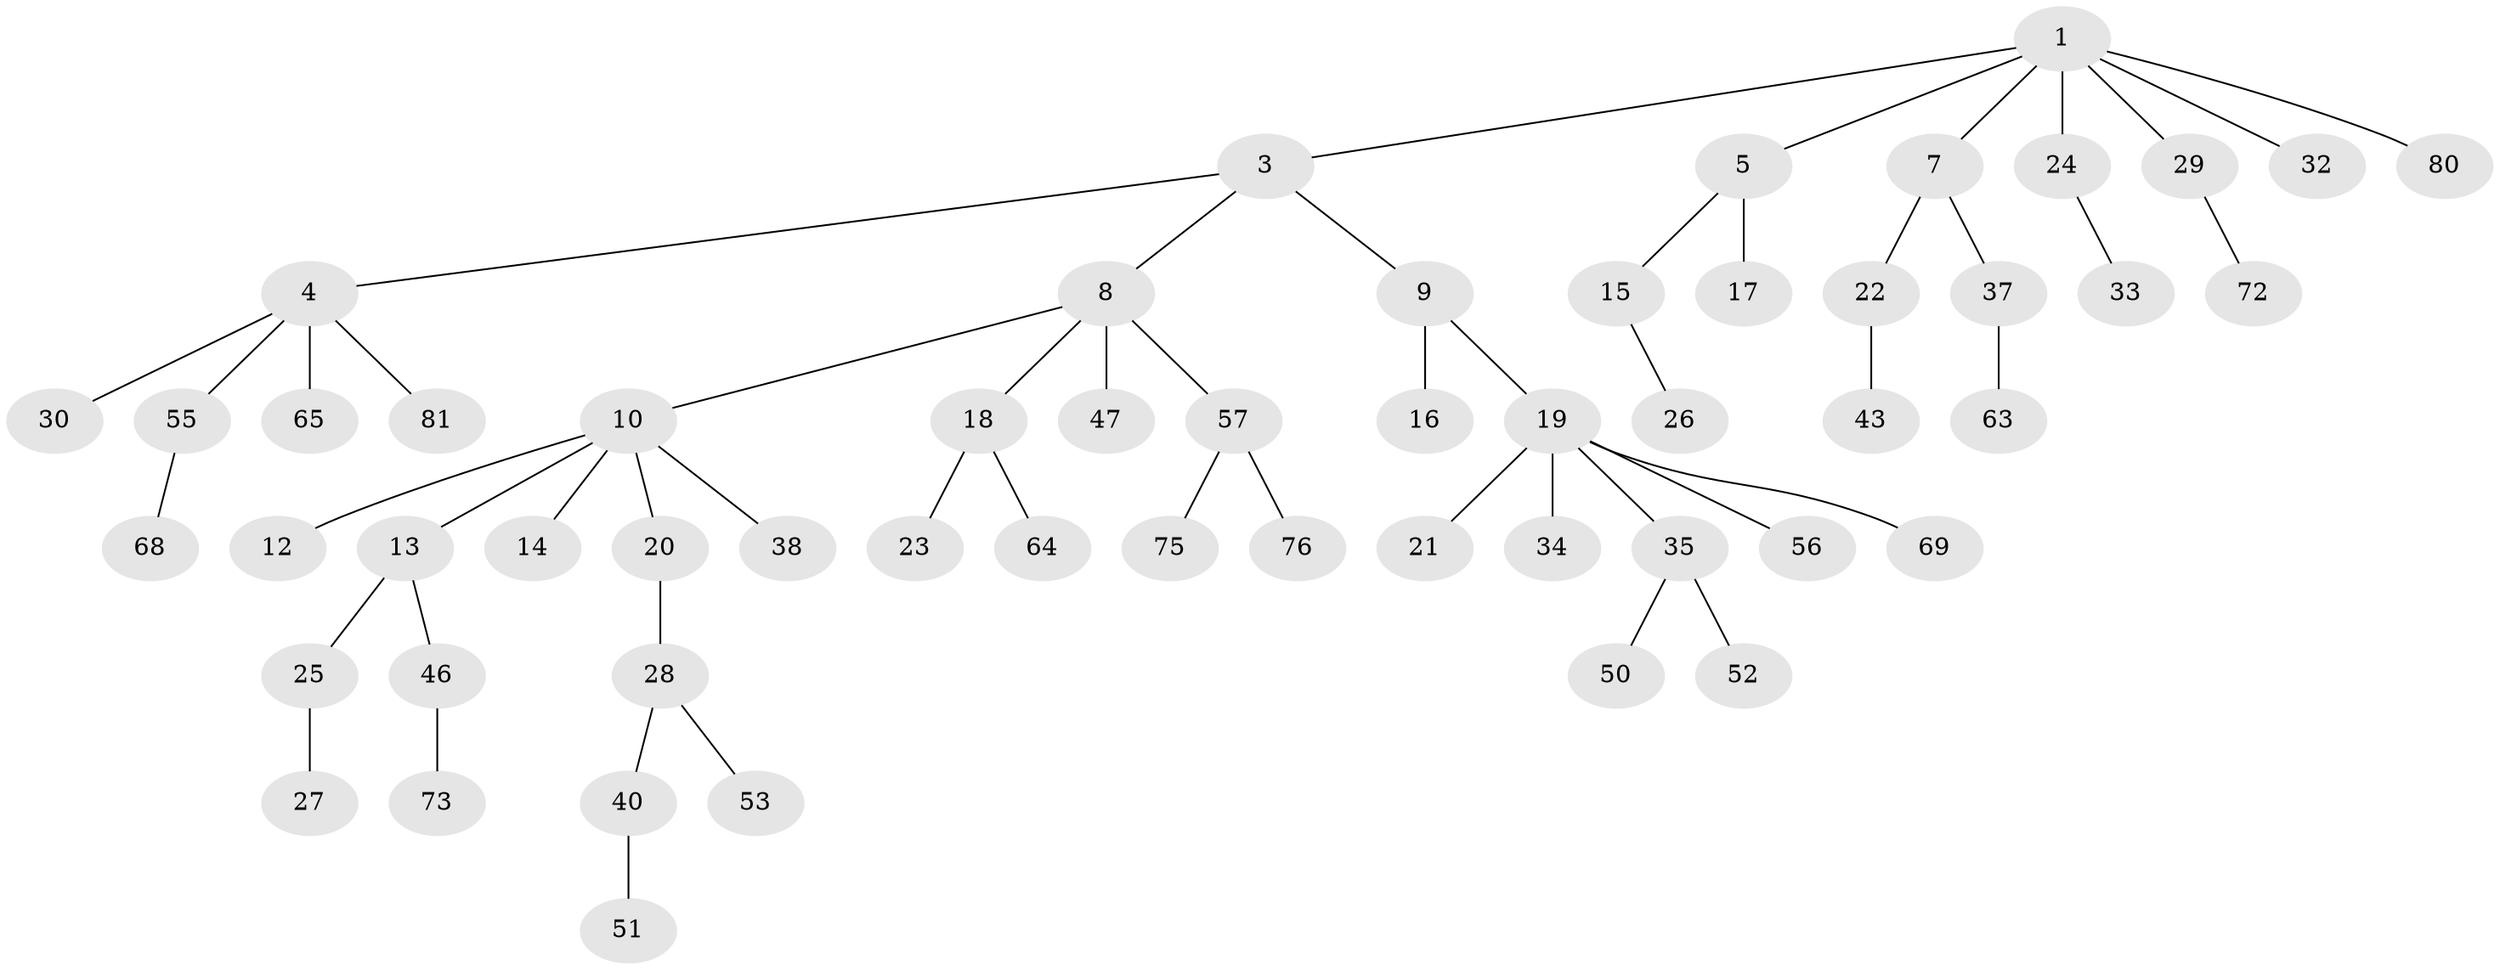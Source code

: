 // original degree distribution, {5: 0.04938271604938271, 4: 0.04938271604938271, 2: 0.345679012345679, 3: 0.07407407407407407, 6: 0.012345679012345678, 1: 0.4567901234567901, 7: 0.012345679012345678}
// Generated by graph-tools (version 1.1) at 2025/42/03/06/25 10:42:03]
// undirected, 55 vertices, 54 edges
graph export_dot {
graph [start="1"]
  node [color=gray90,style=filled];
  1 [super="+2"];
  3 [super="+54"];
  4 [super="+6"];
  5 [super="+44"];
  7;
  8;
  9 [super="+49"];
  10 [super="+11"];
  12 [super="+66"];
  13 [super="+41"];
  14 [super="+39"];
  15;
  16;
  17;
  18 [super="+61"];
  19 [super="+77"];
  20;
  21;
  22 [super="+71"];
  23 [super="+48"];
  24;
  25;
  26 [super="+74"];
  27;
  28 [super="+36"];
  29 [super="+31"];
  30 [super="+59"];
  32;
  33 [super="+45"];
  34 [super="+79"];
  35;
  37 [super="+42"];
  38;
  40;
  43 [super="+67"];
  46 [super="+58"];
  47;
  50 [super="+78"];
  51 [super="+70"];
  52 [super="+62"];
  53;
  55;
  56;
  57 [super="+60"];
  63;
  64;
  65;
  68;
  69;
  72;
  73;
  75;
  76;
  80;
  81;
  1 -- 5;
  1 -- 24;
  1 -- 29;
  1 -- 80;
  1 -- 32;
  1 -- 3;
  1 -- 7;
  3 -- 4;
  3 -- 8;
  3 -- 9;
  4 -- 30;
  4 -- 55;
  4 -- 65;
  4 -- 81;
  5 -- 15;
  5 -- 17;
  7 -- 22;
  7 -- 37;
  8 -- 10;
  8 -- 18;
  8 -- 47;
  8 -- 57;
  9 -- 16;
  9 -- 19;
  10 -- 20;
  10 -- 38;
  10 -- 12;
  10 -- 13;
  10 -- 14;
  13 -- 25;
  13 -- 46;
  15 -- 26;
  18 -- 23;
  18 -- 64;
  19 -- 21;
  19 -- 34;
  19 -- 35;
  19 -- 56;
  19 -- 69;
  20 -- 28;
  22 -- 43;
  24 -- 33;
  25 -- 27;
  28 -- 40;
  28 -- 53;
  29 -- 72;
  35 -- 50;
  35 -- 52;
  37 -- 63;
  40 -- 51;
  46 -- 73;
  55 -- 68;
  57 -- 75;
  57 -- 76;
}
